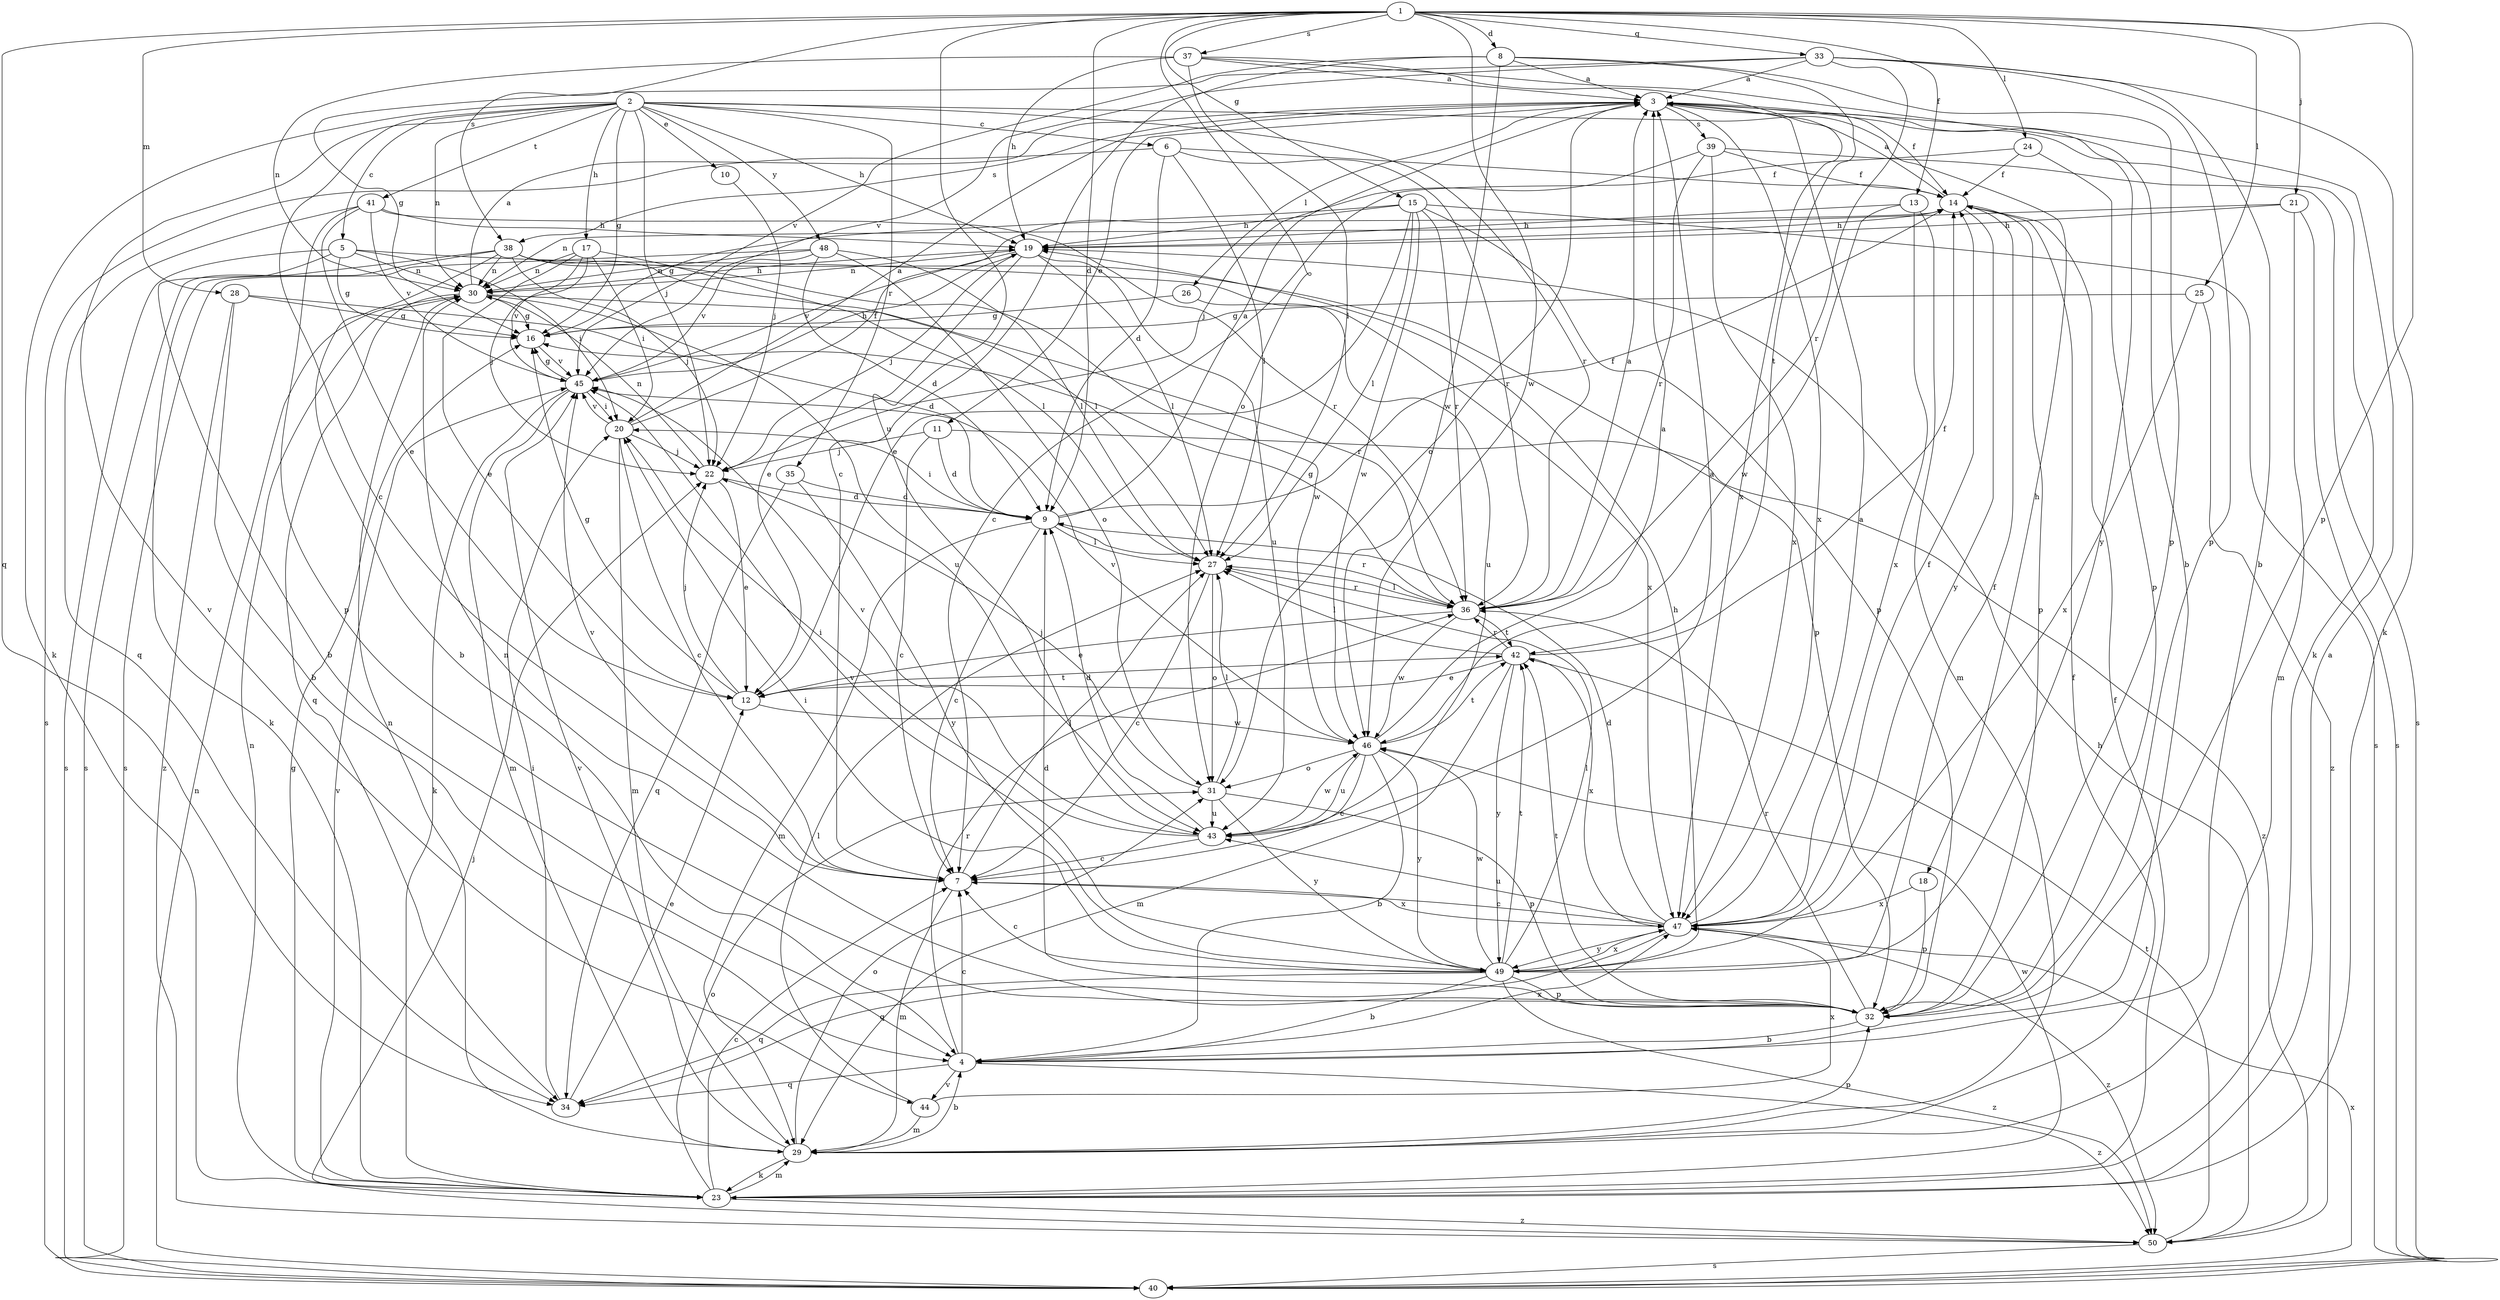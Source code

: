 strict digraph  {
	8 -> 3 [label=a];
	9 -> 3 [label=a];
	14 -> 3 [label=a];
	20 -> 3 [label=a];
	23 -> 3 [label=a];
	30 -> 3 [label=a];
	33 -> 3 [label=a];
	36 -> 3 [label=a];
	37 -> 3 [label=a];
	43 -> 3 [label=a];
	46 -> 3 [label=a];
	47 -> 3 [label=a];
	5 -> 4 [label=b];
	28 -> 4 [label=b];
	29 -> 4 [label=b];
	32 -> 4 [label=b];
	33 -> 4 [label=b];
	37 -> 4 [label=b];
	38 -> 4 [label=b];
	46 -> 4 [label=b];
	49 -> 4 [label=b];
	2 -> 5 [label=c];
	2 -> 6 [label=c];
	2 -> 7 [label=c];
	4 -> 7 [label=c];
	8 -> 7 [label=c];
	9 -> 7 [label=c];
	11 -> 7 [label=c];
	20 -> 7 [label=c];
	23 -> 7 [label=c];
	24 -> 7 [label=c];
	27 -> 7 [label=c];
	43 -> 7 [label=c];
	46 -> 7 [label=c];
	47 -> 7 [label=c];
	49 -> 7 [label=c];
	1 -> 8 [label=d];
	1 -> 9 [label=d];
	6 -> 9 [label=d];
	11 -> 9 [label=d];
	22 -> 9 [label=d];
	28 -> 9 [label=d];
	32 -> 9 [label=d];
	35 -> 9 [label=d];
	43 -> 9 [label=d];
	47 -> 9 [label=d];
	48 -> 9 [label=d];
	2 -> 10 [label=e];
	3 -> 11 [label=e];
	15 -> 12 [label=e];
	17 -> 12 [label=e];
	19 -> 12 [label=e];
	22 -> 12 [label=e];
	34 -> 12 [label=e];
	36 -> 12 [label=e];
	41 -> 12 [label=e];
	42 -> 12 [label=e];
	1 -> 13 [label=f];
	3 -> 14 [label=f];
	6 -> 14 [label=f];
	9 -> 14 [label=f];
	20 -> 14 [label=f];
	23 -> 14 [label=f];
	24 -> 14 [label=f];
	29 -> 14 [label=f];
	39 -> 14 [label=f];
	42 -> 14 [label=f];
	47 -> 14 [label=f];
	49 -> 14 [label=f];
	1 -> 15 [label=g];
	2 -> 16 [label=g];
	5 -> 16 [label=g];
	12 -> 16 [label=g];
	15 -> 16 [label=g];
	23 -> 16 [label=g];
	25 -> 16 [label=g];
	26 -> 16 [label=g];
	28 -> 16 [label=g];
	30 -> 16 [label=g];
	33 -> 16 [label=g];
	36 -> 16 [label=g];
	45 -> 16 [label=g];
	2 -> 17 [label=h];
	2 -> 18 [label=h];
	2 -> 19 [label=h];
	13 -> 19 [label=h];
	14 -> 19 [label=h];
	15 -> 19 [label=h];
	21 -> 19 [label=h];
	30 -> 19 [label=h];
	37 -> 19 [label=h];
	41 -> 19 [label=h];
	45 -> 19 [label=h];
	49 -> 19 [label=h];
	50 -> 19 [label=h];
	5 -> 20 [label=i];
	9 -> 20 [label=i];
	17 -> 20 [label=i];
	34 -> 20 [label=i];
	43 -> 20 [label=i];
	45 -> 20 [label=i];
	49 -> 20 [label=i];
	1 -> 21 [label=j];
	2 -> 22 [label=j];
	10 -> 22 [label=j];
	11 -> 22 [label=j];
	12 -> 22 [label=j];
	17 -> 22 [label=j];
	19 -> 22 [label=j];
	20 -> 22 [label=j];
	31 -> 22 [label=j];
	38 -> 22 [label=j];
	39 -> 22 [label=j];
	50 -> 22 [label=j];
	2 -> 23 [label=k];
	3 -> 23 [label=k];
	29 -> 23 [label=k];
	33 -> 23 [label=k];
	38 -> 23 [label=k];
	45 -> 23 [label=k];
	1 -> 24 [label=l];
	1 -> 25 [label=l];
	3 -> 26 [label=l];
	6 -> 27 [label=l];
	7 -> 27 [label=l];
	9 -> 27 [label=l];
	15 -> 27 [label=l];
	17 -> 27 [label=l];
	19 -> 27 [label=l];
	31 -> 27 [label=l];
	36 -> 27 [label=l];
	37 -> 27 [label=l];
	38 -> 27 [label=l];
	42 -> 27 [label=l];
	44 -> 27 [label=l];
	48 -> 27 [label=l];
	49 -> 27 [label=l];
	1 -> 28 [label=m];
	7 -> 29 [label=m];
	9 -> 29 [label=m];
	13 -> 29 [label=m];
	20 -> 29 [label=m];
	21 -> 29 [label=m];
	23 -> 29 [label=m];
	42 -> 29 [label=m];
	44 -> 29 [label=m];
	45 -> 29 [label=m];
	2 -> 30 [label=n];
	5 -> 30 [label=n];
	17 -> 30 [label=n];
	19 -> 30 [label=n];
	21 -> 30 [label=n];
	22 -> 30 [label=n];
	23 -> 30 [label=n];
	29 -> 30 [label=n];
	32 -> 30 [label=n];
	37 -> 30 [label=n];
	38 -> 30 [label=n];
	40 -> 30 [label=n];
	48 -> 30 [label=n];
	1 -> 31 [label=o];
	3 -> 31 [label=o];
	23 -> 31 [label=o];
	27 -> 31 [label=o];
	29 -> 31 [label=o];
	46 -> 31 [label=o];
	48 -> 31 [label=o];
	1 -> 32 [label=p];
	8 -> 32 [label=p];
	14 -> 32 [label=p];
	15 -> 32 [label=p];
	18 -> 32 [label=p];
	24 -> 32 [label=p];
	29 -> 32 [label=p];
	31 -> 32 [label=p];
	33 -> 32 [label=p];
	38 -> 32 [label=p];
	41 -> 32 [label=p];
	49 -> 32 [label=p];
	1 -> 33 [label=q];
	1 -> 34 [label=q];
	4 -> 34 [label=q];
	30 -> 34 [label=q];
	35 -> 34 [label=q];
	41 -> 34 [label=q];
	47 -> 34 [label=q];
	49 -> 34 [label=q];
	2 -> 35 [label=r];
	2 -> 36 [label=r];
	4 -> 36 [label=r];
	6 -> 36 [label=r];
	9 -> 36 [label=r];
	15 -> 36 [label=r];
	27 -> 36 [label=r];
	30 -> 36 [label=r];
	32 -> 36 [label=r];
	33 -> 36 [label=r];
	39 -> 36 [label=r];
	41 -> 36 [label=r];
	42 -> 36 [label=r];
	1 -> 37 [label=s];
	1 -> 38 [label=s];
	3 -> 38 [label=s];
	3 -> 39 [label=s];
	5 -> 40 [label=s];
	6 -> 40 [label=s];
	15 -> 40 [label=s];
	21 -> 40 [label=s];
	38 -> 40 [label=s];
	39 -> 40 [label=s];
	48 -> 40 [label=s];
	50 -> 40 [label=s];
	2 -> 41 [label=t];
	8 -> 42 [label=t];
	12 -> 42 [label=t];
	32 -> 42 [label=t];
	36 -> 42 [label=t];
	46 -> 42 [label=t];
	49 -> 42 [label=t];
	50 -> 42 [label=t];
	1 -> 43 [label=u];
	19 -> 43 [label=u];
	26 -> 43 [label=u];
	30 -> 43 [label=u];
	31 -> 43 [label=u];
	46 -> 43 [label=u];
	47 -> 43 [label=u];
	2 -> 44 [label=v];
	4 -> 44 [label=v];
	7 -> 45 [label=v];
	8 -> 45 [label=v];
	16 -> 45 [label=v];
	17 -> 45 [label=v];
	19 -> 45 [label=v];
	20 -> 45 [label=v];
	23 -> 45 [label=v];
	29 -> 45 [label=v];
	33 -> 45 [label=v];
	41 -> 45 [label=v];
	43 -> 45 [label=v];
	46 -> 45 [label=v];
	48 -> 45 [label=v];
	49 -> 45 [label=v];
	1 -> 46 [label=w];
	8 -> 46 [label=w];
	12 -> 46 [label=w];
	13 -> 46 [label=w];
	15 -> 46 [label=w];
	23 -> 46 [label=w];
	36 -> 46 [label=w];
	38 -> 46 [label=w];
	43 -> 46 [label=w];
	49 -> 46 [label=w];
	3 -> 47 [label=x];
	4 -> 47 [label=x];
	5 -> 47 [label=x];
	7 -> 47 [label=x];
	13 -> 47 [label=x];
	18 -> 47 [label=x];
	25 -> 47 [label=x];
	37 -> 47 [label=x];
	39 -> 47 [label=x];
	40 -> 47 [label=x];
	42 -> 47 [label=x];
	44 -> 47 [label=x];
	49 -> 47 [label=x];
	2 -> 48 [label=y];
	3 -> 49 [label=y];
	14 -> 49 [label=y];
	31 -> 49 [label=y];
	35 -> 49 [label=y];
	42 -> 49 [label=y];
	46 -> 49 [label=y];
	47 -> 49 [label=y];
	4 -> 50 [label=z];
	11 -> 50 [label=z];
	23 -> 50 [label=z];
	25 -> 50 [label=z];
	28 -> 50 [label=z];
	47 -> 50 [label=z];
	49 -> 50 [label=z];
}
